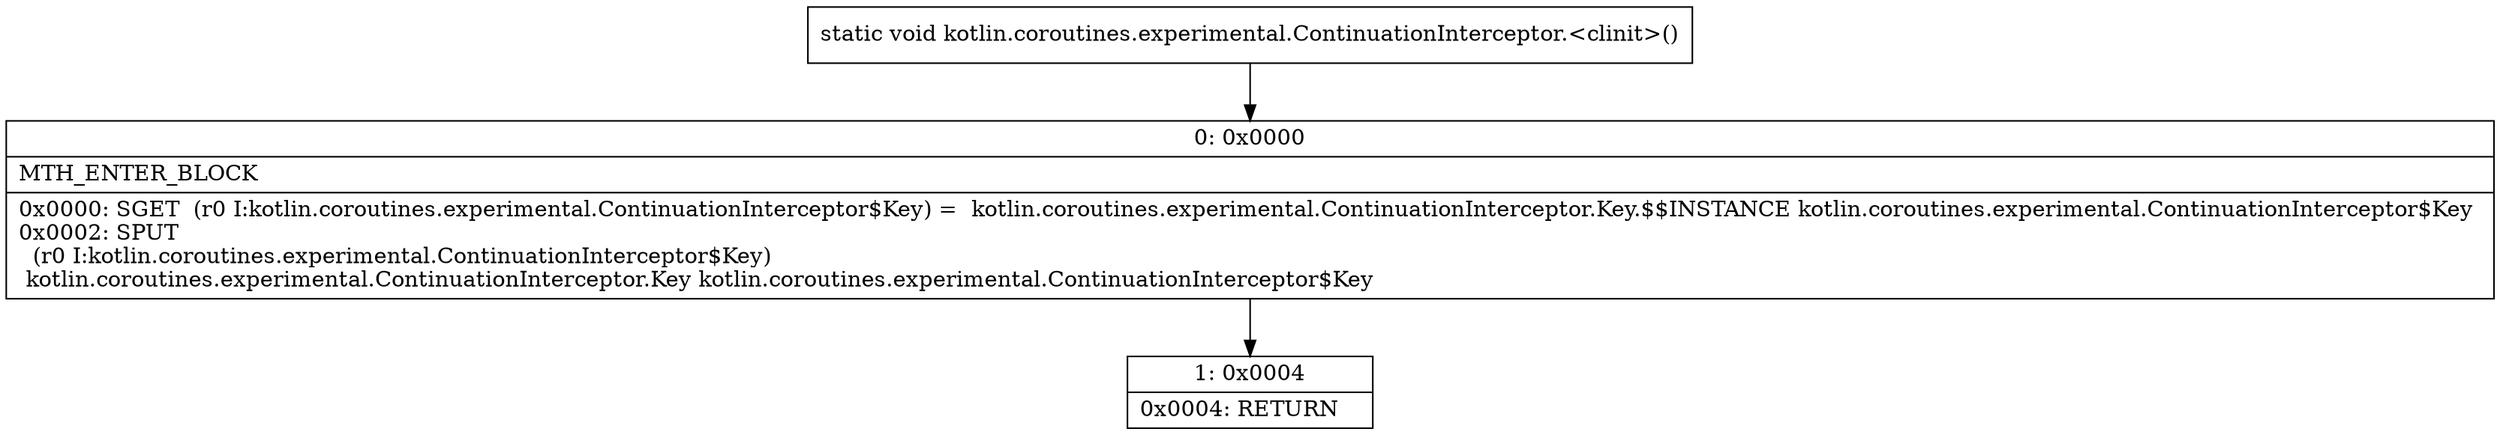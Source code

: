 digraph "CFG forkotlin.coroutines.experimental.ContinuationInterceptor.\<clinit\>()V" {
Node_0 [shape=record,label="{0\:\ 0x0000|MTH_ENTER_BLOCK\l|0x0000: SGET  (r0 I:kotlin.coroutines.experimental.ContinuationInterceptor$Key) =  kotlin.coroutines.experimental.ContinuationInterceptor.Key.$$INSTANCE kotlin.coroutines.experimental.ContinuationInterceptor$Key \l0x0002: SPUT  \l  (r0 I:kotlin.coroutines.experimental.ContinuationInterceptor$Key)\l kotlin.coroutines.experimental.ContinuationInterceptor.Key kotlin.coroutines.experimental.ContinuationInterceptor$Key \l}"];
Node_1 [shape=record,label="{1\:\ 0x0004|0x0004: RETURN   \l}"];
MethodNode[shape=record,label="{static void kotlin.coroutines.experimental.ContinuationInterceptor.\<clinit\>() }"];
MethodNode -> Node_0;
Node_0 -> Node_1;
}

